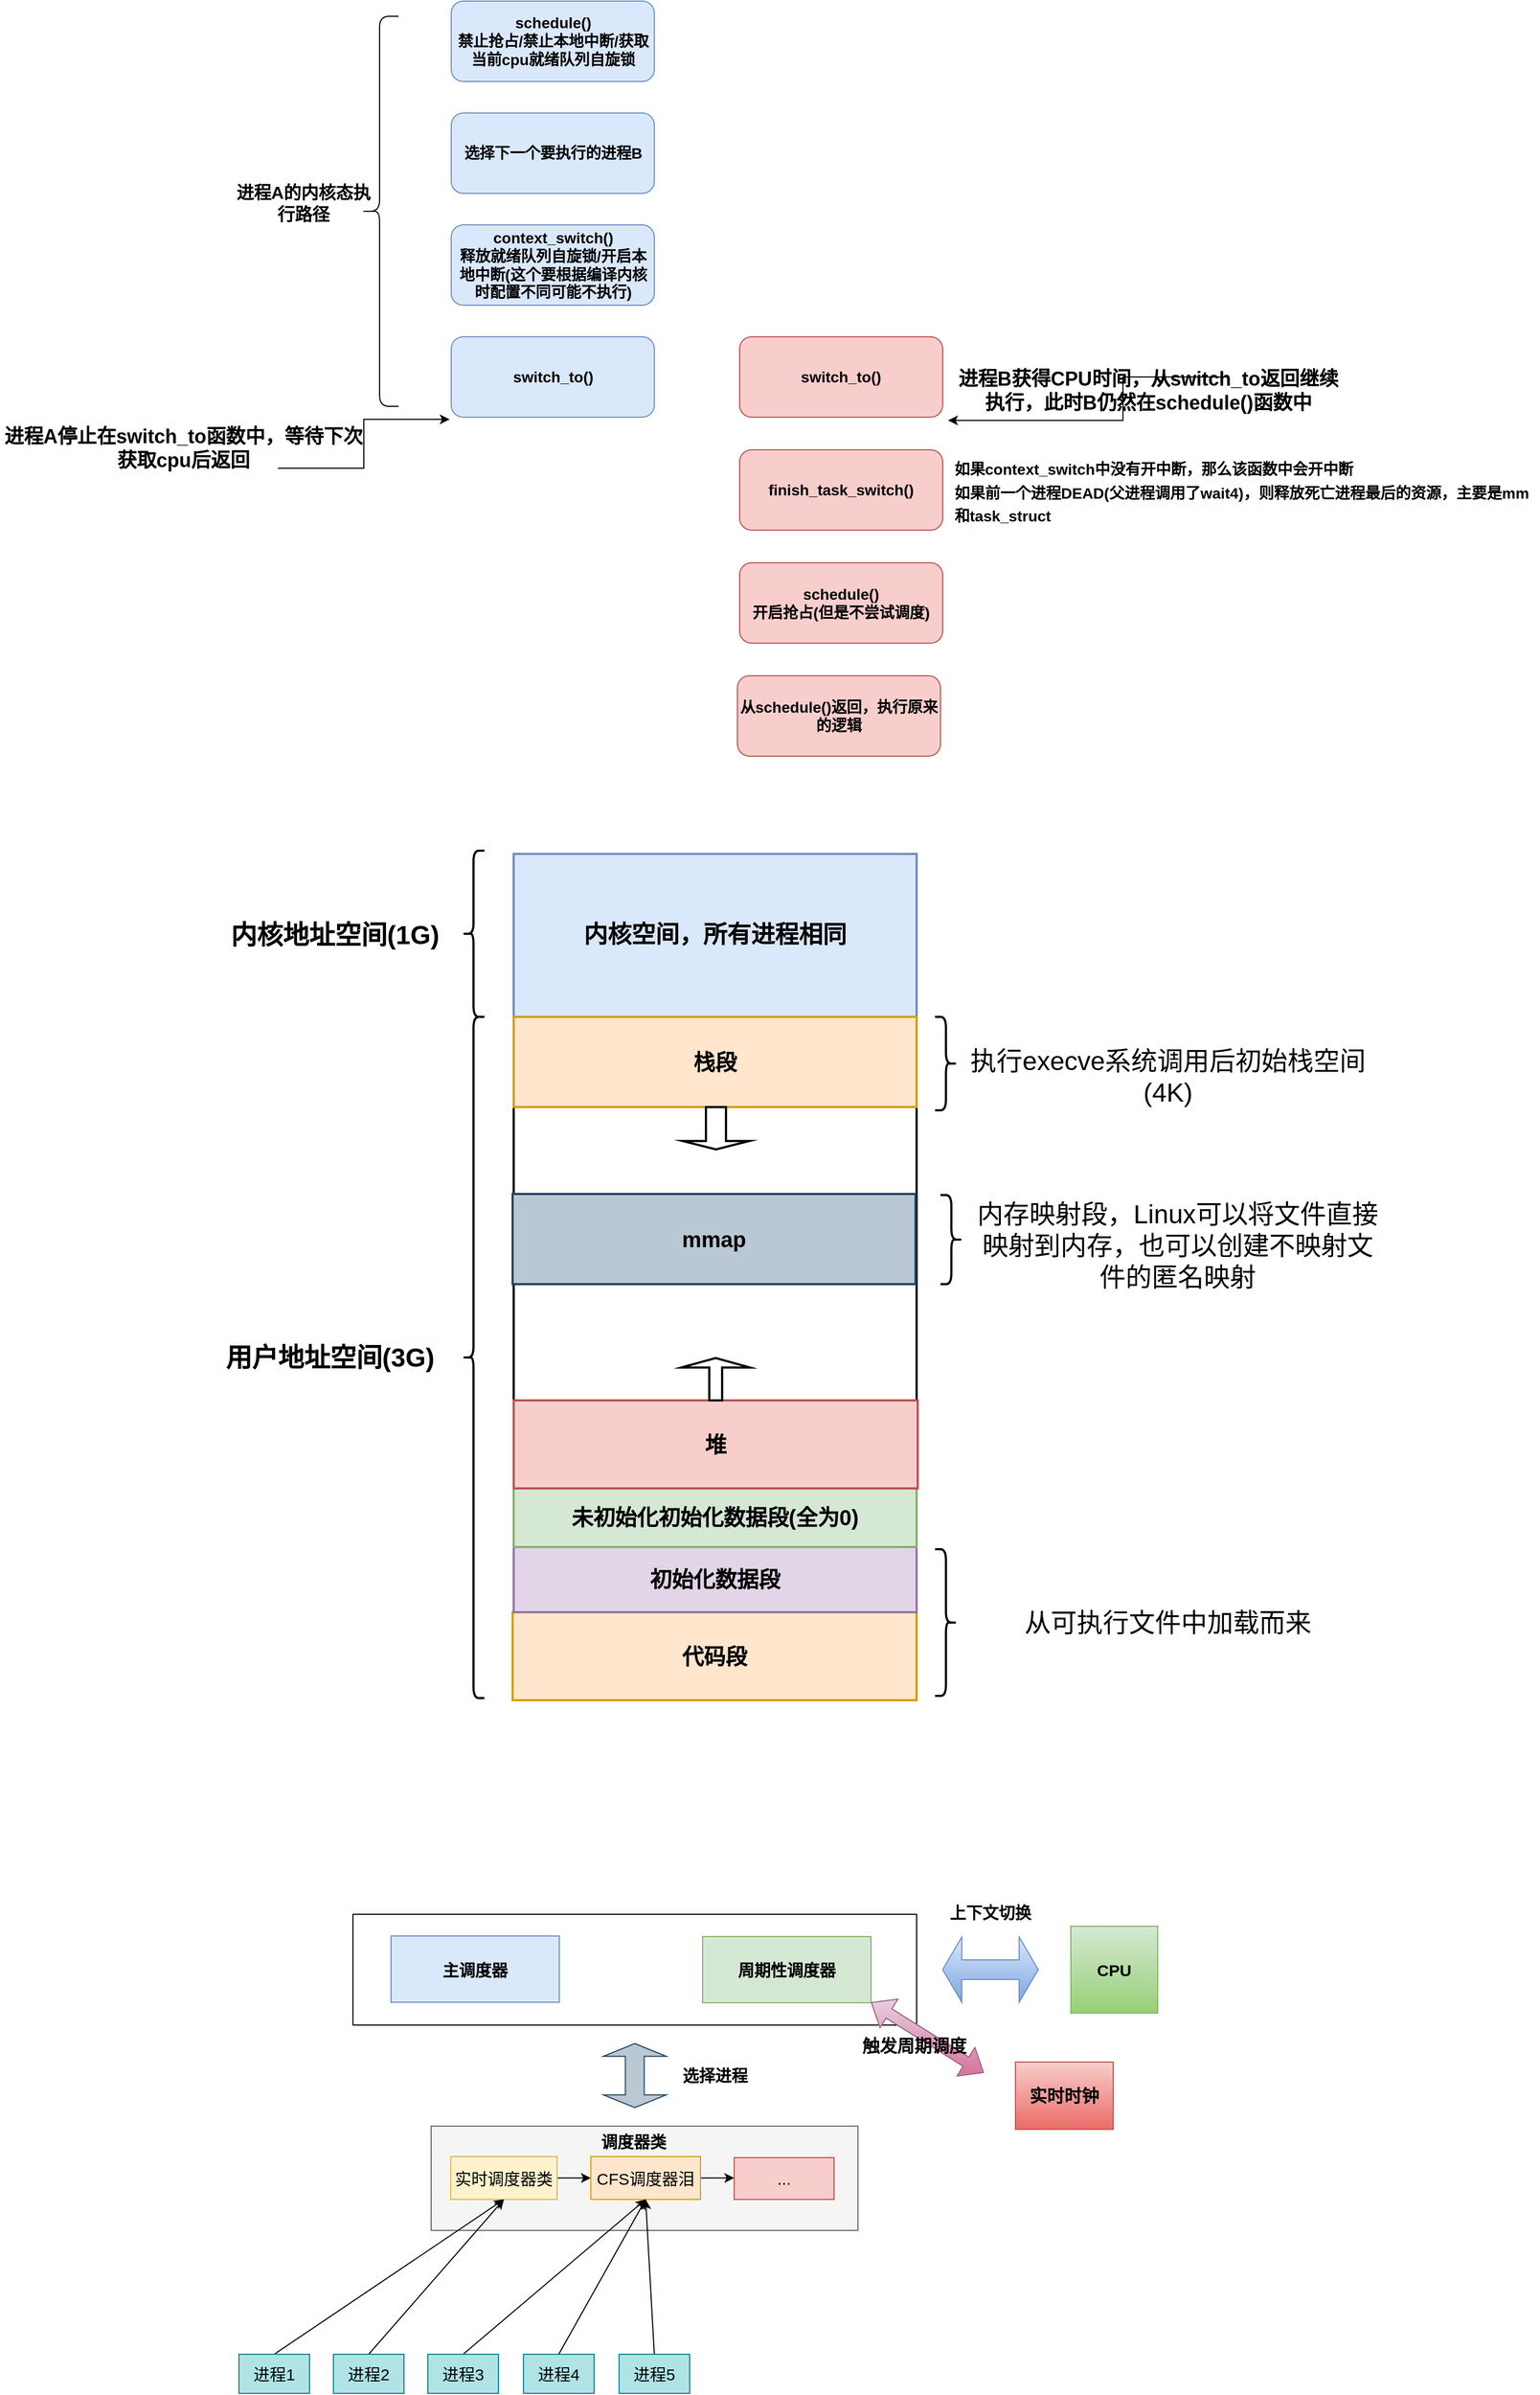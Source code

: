 <mxfile version="16.6.1" type="github">
  <diagram id="_esSkfqDq4ebZRXKBrC7" name="Page-1">
    <mxGraphModel dx="1346" dy="614" grid="0" gridSize="10" guides="1" tooltips="1" connect="1" arrows="1" fold="1" page="0" pageScale="1" pageWidth="827" pageHeight="1169" math="0" shadow="0">
      <root>
        <mxCell id="0" />
        <mxCell id="1" parent="0" />
        <mxCell id="8tqqaebuSJLrLSOYF8vN-3" value="&lt;font style=&quot;font-size: 14px&quot;&gt;&lt;b&gt;schedule()&lt;br&gt;禁止抢占/禁止本地中断/获取当前cpu就绪队列自旋锁&lt;br&gt;&lt;/b&gt;&lt;/font&gt;" style="rounded=1;whiteSpace=wrap;html=1;fillColor=#dae8fc;strokeColor=#6c8ebf;" parent="1" vertex="1">
          <mxGeometry x="167.5" y="116" width="187" height="74" as="geometry" />
        </mxCell>
        <mxCell id="8tqqaebuSJLrLSOYF8vN-5" value="&lt;font style=&quot;font-size: 14px&quot;&gt;&lt;b&gt;选择下一个要执行的进程B&lt;br&gt;&lt;/b&gt;&lt;/font&gt;" style="rounded=1;whiteSpace=wrap;html=1;fillColor=#dae8fc;strokeColor=#6c8ebf;" parent="1" vertex="1">
          <mxGeometry x="167.5" y="219" width="187" height="74" as="geometry" />
        </mxCell>
        <mxCell id="8tqqaebuSJLrLSOYF8vN-6" value="&lt;font style=&quot;font-size: 14px&quot;&gt;&lt;b&gt;context_switch()&lt;br&gt;释放就绪队列自旋锁/开启本地中断(这个要根据编译内核时配置不同可能不执行)&lt;br&gt;&lt;/b&gt;&lt;/font&gt;" style="rounded=1;whiteSpace=wrap;html=1;fillColor=#dae8fc;strokeColor=#6c8ebf;" parent="1" vertex="1">
          <mxGeometry x="167.5" y="322" width="187" height="74" as="geometry" />
        </mxCell>
        <mxCell id="8tqqaebuSJLrLSOYF8vN-7" value="&lt;font style=&quot;font-size: 14px&quot;&gt;&lt;b&gt;switch_to()&lt;br&gt;&lt;/b&gt;&lt;/font&gt;" style="rounded=1;whiteSpace=wrap;html=1;fillColor=#dae8fc;strokeColor=#6c8ebf;" parent="1" vertex="1">
          <mxGeometry x="167.5" y="425" width="187" height="74" as="geometry" />
        </mxCell>
        <mxCell id="8tqqaebuSJLrLSOYF8vN-8" value="" style="shape=curlyBracket;whiteSpace=wrap;html=1;rounded=1;fontSize=14;" parent="1" vertex="1">
          <mxGeometry x="84" y="130" width="35" height="359" as="geometry" />
        </mxCell>
        <mxCell id="8tqqaebuSJLrLSOYF8vN-9" value="&lt;font style=&quot;font-size: 16px&quot;&gt;&lt;b&gt;进程A的内核态执行路径&lt;/b&gt;&lt;/font&gt;" style="text;html=1;strokeColor=none;fillColor=none;align=center;verticalAlign=middle;whiteSpace=wrap;rounded=0;fontSize=14;" parent="1" vertex="1">
          <mxGeometry x="-33" y="290" width="129" height="24" as="geometry" />
        </mxCell>
        <mxCell id="8tqqaebuSJLrLSOYF8vN-11" value="" style="edgeStyle=elbowEdgeStyle;elbow=horizontal;endArrow=classic;html=1;rounded=0;fontSize=16;" parent="1" edge="1">
          <mxGeometry width="50" height="50" relative="1" as="geometry">
            <mxPoint x="8" y="546" as="sourcePoint" />
            <mxPoint x="166" y="501" as="targetPoint" />
          </mxGeometry>
        </mxCell>
        <mxCell id="8tqqaebuSJLrLSOYF8vN-12" value="&lt;font style=&quot;font-size: 18px&quot;&gt;&lt;b&gt;进程A停止在switch_to函数中，等待下次获取cpu后返回&lt;/b&gt;&lt;/font&gt;" style="text;html=1;strokeColor=none;fillColor=none;align=center;verticalAlign=middle;whiteSpace=wrap;rounded=0;fontSize=16;" parent="1" vertex="1">
          <mxGeometry x="-248" y="511" width="338" height="34" as="geometry" />
        </mxCell>
        <mxCell id="8tqqaebuSJLrLSOYF8vN-14" value="&lt;font style=&quot;font-size: 14px&quot;&gt;&lt;b&gt;switch_to()&lt;br&gt;&lt;/b&gt;&lt;/font&gt;" style="rounded=1;whiteSpace=wrap;html=1;fillColor=#f8cecc;strokeColor=#b85450;" parent="1" vertex="1">
          <mxGeometry x="433" y="425" width="187" height="74" as="geometry" />
        </mxCell>
        <mxCell id="8tqqaebuSJLrLSOYF8vN-15" value="" style="edgeStyle=elbowEdgeStyle;elbow=horizontal;endArrow=none;html=1;rounded=0;fontSize=16;endFill=0;startArrow=classic;startFill=1;" parent="1" edge="1">
          <mxGeometry width="50" height="50" relative="1" as="geometry">
            <mxPoint x="625" y="502" as="sourcePoint" />
            <mxPoint x="882" y="462" as="targetPoint" />
            <Array as="points">
              <mxPoint x="786" y="487" />
            </Array>
          </mxGeometry>
        </mxCell>
        <mxCell id="8tqqaebuSJLrLSOYF8vN-16" value="&lt;b&gt;&lt;font style=&quot;font-size: 18px&quot;&gt;进程B获得CPU时间，从switch_to返回继续执行，此时B仍然在schedule()函数中&lt;/font&gt;&lt;/b&gt;" style="text;html=1;strokeColor=none;fillColor=none;align=center;verticalAlign=middle;whiteSpace=wrap;rounded=0;fontSize=18;" parent="1" vertex="1">
          <mxGeometry x="633" y="455" width="353" height="39" as="geometry" />
        </mxCell>
        <mxCell id="8tqqaebuSJLrLSOYF8vN-17" value="&lt;font style=&quot;font-size: 14px&quot;&gt;&lt;b&gt;finish_task_switch()&lt;br&gt;&lt;/b&gt;&lt;/font&gt;" style="rounded=1;whiteSpace=wrap;html=1;fillColor=#f8cecc;strokeColor=#b85450;" parent="1" vertex="1">
          <mxGeometry x="433" y="529" width="187" height="74" as="geometry" />
        </mxCell>
        <mxCell id="8tqqaebuSJLrLSOYF8vN-18" value="&lt;b style=&quot;color: rgb(0 , 0 , 0) ; font-family: &amp;#34;helvetica&amp;#34; ; font-size: 14px ; font-style: normal ; letter-spacing: normal ; text-align: center ; text-indent: 0px ; text-transform: none ; word-spacing: 0px ; background-color: rgb(255 , 255 , 255)&quot;&gt;如果context_switch中没有开中断，那么该函数中会开中断&lt;br&gt;如果前一个进程DEAD(父进程调用了wait4)，则释放死亡进程最后的资源，主要是mm和task_struct&lt;/b&gt;" style="text;whiteSpace=wrap;html=1;fontSize=18;" parent="1" vertex="1">
          <mxGeometry x="629" y="529" width="540" height="74" as="geometry" />
        </mxCell>
        <mxCell id="8tqqaebuSJLrLSOYF8vN-20" value="&lt;font style=&quot;font-size: 14px&quot;&gt;&lt;b&gt;schedule()&lt;br&gt;开启抢占(但是不尝试调度)&lt;br&gt;&lt;/b&gt;&lt;/font&gt;" style="rounded=1;whiteSpace=wrap;html=1;fillColor=#f8cecc;strokeColor=#b85450;" parent="1" vertex="1">
          <mxGeometry x="433" y="633" width="187" height="74" as="geometry" />
        </mxCell>
        <mxCell id="8tqqaebuSJLrLSOYF8vN-21" value="&lt;font style=&quot;font-size: 14px&quot;&gt;&lt;b&gt;从schedule()返回，执行原来的逻辑&lt;br&gt;&lt;/b&gt;&lt;/font&gt;" style="rounded=1;whiteSpace=wrap;html=1;fillColor=#f8cecc;strokeColor=#b85450;" parent="1" vertex="1">
          <mxGeometry x="431" y="737" width="187" height="74" as="geometry" />
        </mxCell>
        <mxCell id="8tqqaebuSJLrLSOYF8vN-23" value="" style="rounded=0;whiteSpace=wrap;html=1;fontSize=18;strokeWidth=2;" parent="1" vertex="1">
          <mxGeometry x="225" y="902" width="371" height="778" as="geometry" />
        </mxCell>
        <mxCell id="8tqqaebuSJLrLSOYF8vN-24" value="&lt;font size=&quot;1&quot;&gt;&lt;b style=&quot;font-size: 22px&quot;&gt;内核空间，所有进程相同&lt;/b&gt;&lt;/font&gt;" style="rounded=0;whiteSpace=wrap;html=1;fontSize=18;fillColor=#dae8fc;strokeColor=#6c8ebf;strokeWidth=2;" parent="1" vertex="1">
          <mxGeometry x="225" y="901" width="371" height="150" as="geometry" />
        </mxCell>
        <mxCell id="8tqqaebuSJLrLSOYF8vN-36" value="&lt;b style=&quot;font-size: 24px&quot;&gt;内核地址空间(1G)&lt;/b&gt;" style="text;html=1;strokeColor=none;fillColor=none;align=center;verticalAlign=middle;whiteSpace=wrap;rounded=0;fontSize=22;" parent="1" vertex="1">
          <mxGeometry x="-60" y="961.25" width="241" height="29.5" as="geometry" />
        </mxCell>
        <mxCell id="8tqqaebuSJLrLSOYF8vN-37" value="&lt;b style=&quot;font-size: 24px&quot;&gt;用户地址空间(3G)&lt;/b&gt;" style="text;html=1;strokeColor=none;fillColor=none;align=center;verticalAlign=middle;whiteSpace=wrap;rounded=0;fontSize=22;" parent="1" vertex="1">
          <mxGeometry x="-53" y="1351" width="218" height="27" as="geometry" />
        </mxCell>
        <mxCell id="8tqqaebuSJLrLSOYF8vN-38" value="&lt;font style=&quot;font-size: 20px&quot;&gt;&lt;b&gt;栈段&lt;/b&gt;&lt;/font&gt;" style="rounded=0;whiteSpace=wrap;html=1;fontSize=18;fillColor=#ffe6cc;strokeColor=#d79b00;strokeWidth=2;" parent="1" vertex="1">
          <mxGeometry x="225" y="1051" width="371" height="83" as="geometry" />
        </mxCell>
        <mxCell id="8tqqaebuSJLrLSOYF8vN-39" value="" style="shape=curlyBracket;whiteSpace=wrap;html=1;rounded=1;fontSize=24;strokeWidth=2;" parent="1" vertex="1">
          <mxGeometry x="178" y="898" width="20" height="153" as="geometry" />
        </mxCell>
        <mxCell id="8tqqaebuSJLrLSOYF8vN-40" value="" style="shape=curlyBracket;whiteSpace=wrap;html=1;rounded=1;fontSize=24;strokeWidth=2;" parent="1" vertex="1">
          <mxGeometry x="178" y="1051" width="20" height="627" as="geometry" />
        </mxCell>
        <mxCell id="8tqqaebuSJLrLSOYF8vN-41" value="" style="shape=curlyBracket;whiteSpace=wrap;html=1;rounded=1;flipH=1;fontSize=24;strokeWidth=2;" parent="1" vertex="1">
          <mxGeometry x="613" y="1051" width="20" height="86" as="geometry" />
        </mxCell>
        <mxCell id="8tqqaebuSJLrLSOYF8vN-42" value="执行execve系统调用后初始栈空间(4K)" style="text;html=1;strokeColor=none;fillColor=none;align=center;verticalAlign=middle;whiteSpace=wrap;rounded=0;fontSize=24;" parent="1" vertex="1">
          <mxGeometry x="639" y="1063" width="377" height="86" as="geometry" />
        </mxCell>
        <mxCell id="8tqqaebuSJLrLSOYF8vN-43" value="&lt;font style=&quot;font-size: 20px&quot;&gt;&lt;b&gt;代码段&lt;/b&gt;&lt;/font&gt;" style="rounded=0;whiteSpace=wrap;html=1;fontSize=18;fillColor=#ffe6cc;strokeColor=#d79b00;strokeWidth=2;" parent="1" vertex="1">
          <mxGeometry x="224" y="1599" width="372" height="81" as="geometry" />
        </mxCell>
        <mxCell id="8tqqaebuSJLrLSOYF8vN-44" value="&lt;font style=&quot;font-size: 20px&quot;&gt;&lt;b&gt;初始化数据段&lt;/b&gt;&lt;/font&gt;" style="rounded=0;whiteSpace=wrap;html=1;fontSize=18;fillColor=#e1d5e7;strokeColor=#9673a6;strokeWidth=2;" parent="1" vertex="1">
          <mxGeometry x="225" y="1539" width="371" height="60" as="geometry" />
        </mxCell>
        <mxCell id="8tqqaebuSJLrLSOYF8vN-45" value="" style="shape=curlyBracket;whiteSpace=wrap;html=1;rounded=1;flipH=1;fontSize=24;strokeWidth=2;" parent="1" vertex="1">
          <mxGeometry x="613" y="1541" width="20" height="135" as="geometry" />
        </mxCell>
        <mxCell id="8tqqaebuSJLrLSOYF8vN-46" value="从可执行文件中加载而来" style="text;html=1;strokeColor=none;fillColor=none;align=center;verticalAlign=middle;whiteSpace=wrap;rounded=0;fontSize=24;" parent="1" vertex="1">
          <mxGeometry x="639" y="1581.5" width="377" height="54" as="geometry" />
        </mxCell>
        <mxCell id="8tqqaebuSJLrLSOYF8vN-47" value="&lt;font style=&quot;font-size: 20px&quot;&gt;&lt;b&gt;未初始化初始化数据段(全为0)&lt;/b&gt;&lt;/font&gt;" style="rounded=0;whiteSpace=wrap;html=1;fontSize=18;fillColor=#d5e8d4;strokeColor=#82b366;strokeWidth=2;" parent="1" vertex="1">
          <mxGeometry x="225" y="1485" width="371" height="54" as="geometry" />
        </mxCell>
        <mxCell id="8tqqaebuSJLrLSOYF8vN-48" value="&lt;font style=&quot;font-size: 20px&quot;&gt;&lt;b&gt;堆&lt;/b&gt;&lt;/font&gt;" style="rounded=0;whiteSpace=wrap;html=1;fontSize=18;fillColor=#f8cecc;strokeColor=#b85450;strokeWidth=2;" parent="1" vertex="1">
          <mxGeometry x="225" y="1404" width="372" height="81" as="geometry" />
        </mxCell>
        <mxCell id="8tqqaebuSJLrLSOYF8vN-49" value="" style="shape=singleArrow;direction=south;whiteSpace=wrap;html=1;fontSize=22;strokeWidth=2;" parent="1" vertex="1">
          <mxGeometry x="380.5" y="1134" width="61.5" height="39" as="geometry" />
        </mxCell>
        <mxCell id="8tqqaebuSJLrLSOYF8vN-51" value="" style="shape=singleArrow;direction=north;whiteSpace=wrap;html=1;fontSize=22;strokeWidth=2;arrowWidth=0.188;arrowSize=0.223;" parent="1" vertex="1">
          <mxGeometry x="379.5" y="1365" width="63" height="39" as="geometry" />
        </mxCell>
        <mxCell id="8tqqaebuSJLrLSOYF8vN-52" value="&lt;font style=&quot;font-size: 20px&quot;&gt;&lt;b&gt;mmap&lt;/b&gt;&lt;/font&gt;" style="rounded=0;whiteSpace=wrap;html=1;fontSize=18;fillColor=#bac8d3;strokeColor=#23445d;strokeWidth=2;" parent="1" vertex="1">
          <mxGeometry x="224" y="1214" width="371" height="83" as="geometry" />
        </mxCell>
        <mxCell id="8tqqaebuSJLrLSOYF8vN-53" value="" style="shape=curlyBracket;whiteSpace=wrap;html=1;rounded=1;flipH=1;fontSize=24;strokeWidth=2;" parent="1" vertex="1">
          <mxGeometry x="618" y="1215" width="20" height="82" as="geometry" />
        </mxCell>
        <mxCell id="8tqqaebuSJLrLSOYF8vN-54" value="内存映射段，Linux可以将文件直接映射到内存，也可以创建不映射文件的匿名映射" style="text;html=1;strokeColor=none;fillColor=none;align=center;verticalAlign=middle;whiteSpace=wrap;rounded=0;fontSize=24;" parent="1" vertex="1">
          <mxGeometry x="648" y="1219" width="377" height="86" as="geometry" />
        </mxCell>
        <mxCell id="QOz6wAHM0RIwOLsQSGYw-1" value="" style="rounded=0;whiteSpace=wrap;html=1;" vertex="1" parent="1">
          <mxGeometry x="77" y="1877" width="519" height="102" as="geometry" />
        </mxCell>
        <mxCell id="QOz6wAHM0RIwOLsQSGYw-2" value="&lt;font style=&quot;font-size: 15px&quot;&gt;&lt;b&gt;主调度器&lt;/b&gt;&lt;/font&gt;" style="rounded=0;whiteSpace=wrap;html=1;fillColor=#dae8fc;strokeColor=#6c8ebf;" vertex="1" parent="1">
          <mxGeometry x="112" y="1897" width="155" height="61" as="geometry" />
        </mxCell>
        <mxCell id="QOz6wAHM0RIwOLsQSGYw-3" value="&lt;font style=&quot;font-size: 15px&quot;&gt;&lt;b&gt;周期性调度器&lt;/b&gt;&lt;/font&gt;" style="rounded=0;whiteSpace=wrap;html=1;fillColor=#d5e8d4;strokeColor=#82b366;" vertex="1" parent="1">
          <mxGeometry x="399" y="1897.5" width="155" height="61" as="geometry" />
        </mxCell>
        <mxCell id="QOz6wAHM0RIwOLsQSGYw-4" value="" style="rounded=0;whiteSpace=wrap;html=1;fillColor=#f5f5f5;fontColor=#333333;strokeColor=#666666;" vertex="1" parent="1">
          <mxGeometry x="149" y="2072" width="393" height="96" as="geometry" />
        </mxCell>
        <mxCell id="QOz6wAHM0RIwOLsQSGYw-8" style="edgeStyle=orthogonalEdgeStyle;rounded=0;orthogonalLoop=1;jettySize=auto;html=1;exitX=1;exitY=0.5;exitDx=0;exitDy=0;fontSize=15;" edge="1" parent="1" source="QOz6wAHM0RIwOLsQSGYw-5" target="QOz6wAHM0RIwOLsQSGYw-6">
          <mxGeometry relative="1" as="geometry" />
        </mxCell>
        <mxCell id="QOz6wAHM0RIwOLsQSGYw-5" value="实时调度器类" style="rounded=0;whiteSpace=wrap;html=1;fontSize=15;fillColor=#fff2cc;strokeColor=#d6b656;" vertex="1" parent="1">
          <mxGeometry x="167" y="2100" width="98" height="39.5" as="geometry" />
        </mxCell>
        <mxCell id="QOz6wAHM0RIwOLsQSGYw-9" style="edgeStyle=orthogonalEdgeStyle;rounded=0;orthogonalLoop=1;jettySize=auto;html=1;exitX=1;exitY=0.5;exitDx=0;exitDy=0;entryX=0;entryY=0.5;entryDx=0;entryDy=0;fontSize=15;" edge="1" parent="1" source="QOz6wAHM0RIwOLsQSGYw-6" target="QOz6wAHM0RIwOLsQSGYw-7">
          <mxGeometry relative="1" as="geometry" />
        </mxCell>
        <mxCell id="QOz6wAHM0RIwOLsQSGYw-6" value="CFS调度器泪" style="rounded=0;whiteSpace=wrap;html=1;fontSize=15;fillColor=#ffe6cc;strokeColor=#d79b00;" vertex="1" parent="1">
          <mxGeometry x="296" y="2100" width="101" height="39.5" as="geometry" />
        </mxCell>
        <mxCell id="QOz6wAHM0RIwOLsQSGYw-7" value="..." style="rounded=0;whiteSpace=wrap;html=1;fontSize=15;fillColor=#f8cecc;strokeColor=#b85450;" vertex="1" parent="1">
          <mxGeometry x="428" y="2101" width="92" height="38.5" as="geometry" />
        </mxCell>
        <mxCell id="QOz6wAHM0RIwOLsQSGYw-10" value="&lt;b&gt;调度器类&lt;/b&gt;" style="text;html=1;strokeColor=none;fillColor=none;align=center;verticalAlign=middle;whiteSpace=wrap;rounded=0;fontSize=15;" vertex="1" parent="1">
          <mxGeometry x="299" y="2071" width="73" height="30" as="geometry" />
        </mxCell>
        <mxCell id="QOz6wAHM0RIwOLsQSGYw-16" style="rounded=0;orthogonalLoop=1;jettySize=auto;html=1;exitX=0.5;exitY=0;exitDx=0;exitDy=0;entryX=0.5;entryY=1;entryDx=0;entryDy=0;fontSize=15;" edge="1" parent="1" source="QOz6wAHM0RIwOLsQSGYw-11" target="QOz6wAHM0RIwOLsQSGYw-5">
          <mxGeometry relative="1" as="geometry" />
        </mxCell>
        <mxCell id="QOz6wAHM0RIwOLsQSGYw-11" value="进程1" style="rounded=0;whiteSpace=wrap;html=1;fontSize=15;fillColor=#b0e3e6;strokeColor=#0e8088;" vertex="1" parent="1">
          <mxGeometry x="-28" y="2282" width="65" height="36" as="geometry" />
        </mxCell>
        <mxCell id="QOz6wAHM0RIwOLsQSGYw-17" style="rounded=0;orthogonalLoop=1;jettySize=auto;html=1;exitX=0.5;exitY=0;exitDx=0;exitDy=0;entryX=0.5;entryY=1;entryDx=0;entryDy=0;fontSize=15;" edge="1" parent="1" source="QOz6wAHM0RIwOLsQSGYw-12" target="QOz6wAHM0RIwOLsQSGYw-5">
          <mxGeometry relative="1" as="geometry" />
        </mxCell>
        <mxCell id="QOz6wAHM0RIwOLsQSGYw-12" value="进程2" style="rounded=0;whiteSpace=wrap;html=1;fontSize=15;fillColor=#b0e3e6;strokeColor=#0e8088;" vertex="1" parent="1">
          <mxGeometry x="59" y="2282" width="65" height="36" as="geometry" />
        </mxCell>
        <mxCell id="QOz6wAHM0RIwOLsQSGYw-18" style="edgeStyle=none;rounded=0;orthogonalLoop=1;jettySize=auto;html=1;exitX=0.5;exitY=0;exitDx=0;exitDy=0;entryX=0.5;entryY=1;entryDx=0;entryDy=0;fontSize=15;" edge="1" parent="1" source="QOz6wAHM0RIwOLsQSGYw-13" target="QOz6wAHM0RIwOLsQSGYw-6">
          <mxGeometry relative="1" as="geometry" />
        </mxCell>
        <mxCell id="QOz6wAHM0RIwOLsQSGYw-13" value="进程3" style="rounded=0;whiteSpace=wrap;html=1;fontSize=15;fillColor=#b0e3e6;strokeColor=#0e8088;" vertex="1" parent="1">
          <mxGeometry x="146" y="2282" width="65" height="36" as="geometry" />
        </mxCell>
        <mxCell id="QOz6wAHM0RIwOLsQSGYw-19" style="edgeStyle=none;rounded=0;orthogonalLoop=1;jettySize=auto;html=1;exitX=0.5;exitY=0;exitDx=0;exitDy=0;fontSize=15;entryX=0.5;entryY=1;entryDx=0;entryDy=0;" edge="1" parent="1" source="QOz6wAHM0RIwOLsQSGYw-14" target="QOz6wAHM0RIwOLsQSGYw-6">
          <mxGeometry relative="1" as="geometry">
            <mxPoint x="348.048" y="2135.952" as="targetPoint" />
          </mxGeometry>
        </mxCell>
        <mxCell id="QOz6wAHM0RIwOLsQSGYw-14" value="进程4" style="rounded=0;whiteSpace=wrap;html=1;fontSize=15;fillColor=#b0e3e6;strokeColor=#0e8088;" vertex="1" parent="1">
          <mxGeometry x="234" y="2282" width="65" height="36" as="geometry" />
        </mxCell>
        <mxCell id="QOz6wAHM0RIwOLsQSGYw-20" style="edgeStyle=none;rounded=0;orthogonalLoop=1;jettySize=auto;html=1;exitX=0.5;exitY=0;exitDx=0;exitDy=0;entryX=0.5;entryY=1;entryDx=0;entryDy=0;fontSize=15;" edge="1" parent="1" source="QOz6wAHM0RIwOLsQSGYw-15" target="QOz6wAHM0RIwOLsQSGYw-6">
          <mxGeometry relative="1" as="geometry" />
        </mxCell>
        <mxCell id="QOz6wAHM0RIwOLsQSGYw-15" value="进程5" style="rounded=0;whiteSpace=wrap;html=1;fontSize=15;fillColor=#b0e3e6;strokeColor=#0e8088;" vertex="1" parent="1">
          <mxGeometry x="322" y="2282" width="65" height="36" as="geometry" />
        </mxCell>
        <mxCell id="QOz6wAHM0RIwOLsQSGYw-21" value="" style="shape=doubleArrow;direction=south;whiteSpace=wrap;html=1;fontSize=15;fillColor=#bac8d3;strokeColor=#23445d;" vertex="1" parent="1">
          <mxGeometry x="307.5" y="1996" width="58" height="59" as="geometry" />
        </mxCell>
        <mxCell id="QOz6wAHM0RIwOLsQSGYw-22" value="&lt;b&gt;选择进程&lt;/b&gt;" style="text;html=1;strokeColor=none;fillColor=none;align=center;verticalAlign=middle;whiteSpace=wrap;rounded=0;fontSize=15;" vertex="1" parent="1">
          <mxGeometry x="373" y="2010" width="75" height="30" as="geometry" />
        </mxCell>
        <mxCell id="QOz6wAHM0RIwOLsQSGYw-23" value="&lt;b&gt;CPU&lt;/b&gt;" style="whiteSpace=wrap;html=1;aspect=fixed;fontSize=15;fillColor=#d5e8d4;gradientColor=#97d077;strokeColor=#82b366;" vertex="1" parent="1">
          <mxGeometry x="738" y="1888" width="80" height="80" as="geometry" />
        </mxCell>
        <mxCell id="QOz6wAHM0RIwOLsQSGYw-24" value="" style="shape=doubleArrow;whiteSpace=wrap;html=1;fontSize=15;fillColor=#dae8fc;gradientColor=#7ea6e0;strokeColor=#6c8ebf;" vertex="1" parent="1">
          <mxGeometry x="620" y="1898" width="88" height="60" as="geometry" />
        </mxCell>
        <mxCell id="QOz6wAHM0RIwOLsQSGYw-25" value="&lt;b&gt;上下文切换&lt;/b&gt;" style="text;html=1;strokeColor=none;fillColor=none;align=center;verticalAlign=middle;whiteSpace=wrap;rounded=0;fontSize=15;" vertex="1" parent="1">
          <mxGeometry x="622.25" y="1860" width="83.5" height="30" as="geometry" />
        </mxCell>
        <mxCell id="QOz6wAHM0RIwOLsQSGYw-26" value="" style="shape=flexArrow;endArrow=classic;startArrow=classic;html=1;rounded=0;fontSize=15;fillColor=#e6d0de;gradientColor=#d5739d;strokeColor=#996185;" edge="1" parent="1">
          <mxGeometry width="100" height="100" relative="1" as="geometry">
            <mxPoint x="658" y="2023" as="sourcePoint" />
            <mxPoint x="554" y="1958" as="targetPoint" />
          </mxGeometry>
        </mxCell>
        <mxCell id="QOz6wAHM0RIwOLsQSGYw-27" value="&lt;font style=&quot;font-size: 16px&quot;&gt;&lt;b&gt;实时时钟&lt;/b&gt;&lt;/font&gt;" style="rounded=0;whiteSpace=wrap;html=1;fontSize=15;fillColor=#f8cecc;gradientColor=#ea6b66;strokeColor=#b85450;" vertex="1" parent="1">
          <mxGeometry x="687" y="2013" width="90" height="62" as="geometry" />
        </mxCell>
        <mxCell id="QOz6wAHM0RIwOLsQSGYw-28" value="&lt;b&gt;触发周期调度&lt;/b&gt;" style="text;html=1;strokeColor=none;fillColor=none;align=center;verticalAlign=middle;whiteSpace=wrap;rounded=0;fontSize=16;" vertex="1" parent="1">
          <mxGeometry x="537" y="1983" width="114" height="30" as="geometry" />
        </mxCell>
      </root>
    </mxGraphModel>
  </diagram>
</mxfile>
